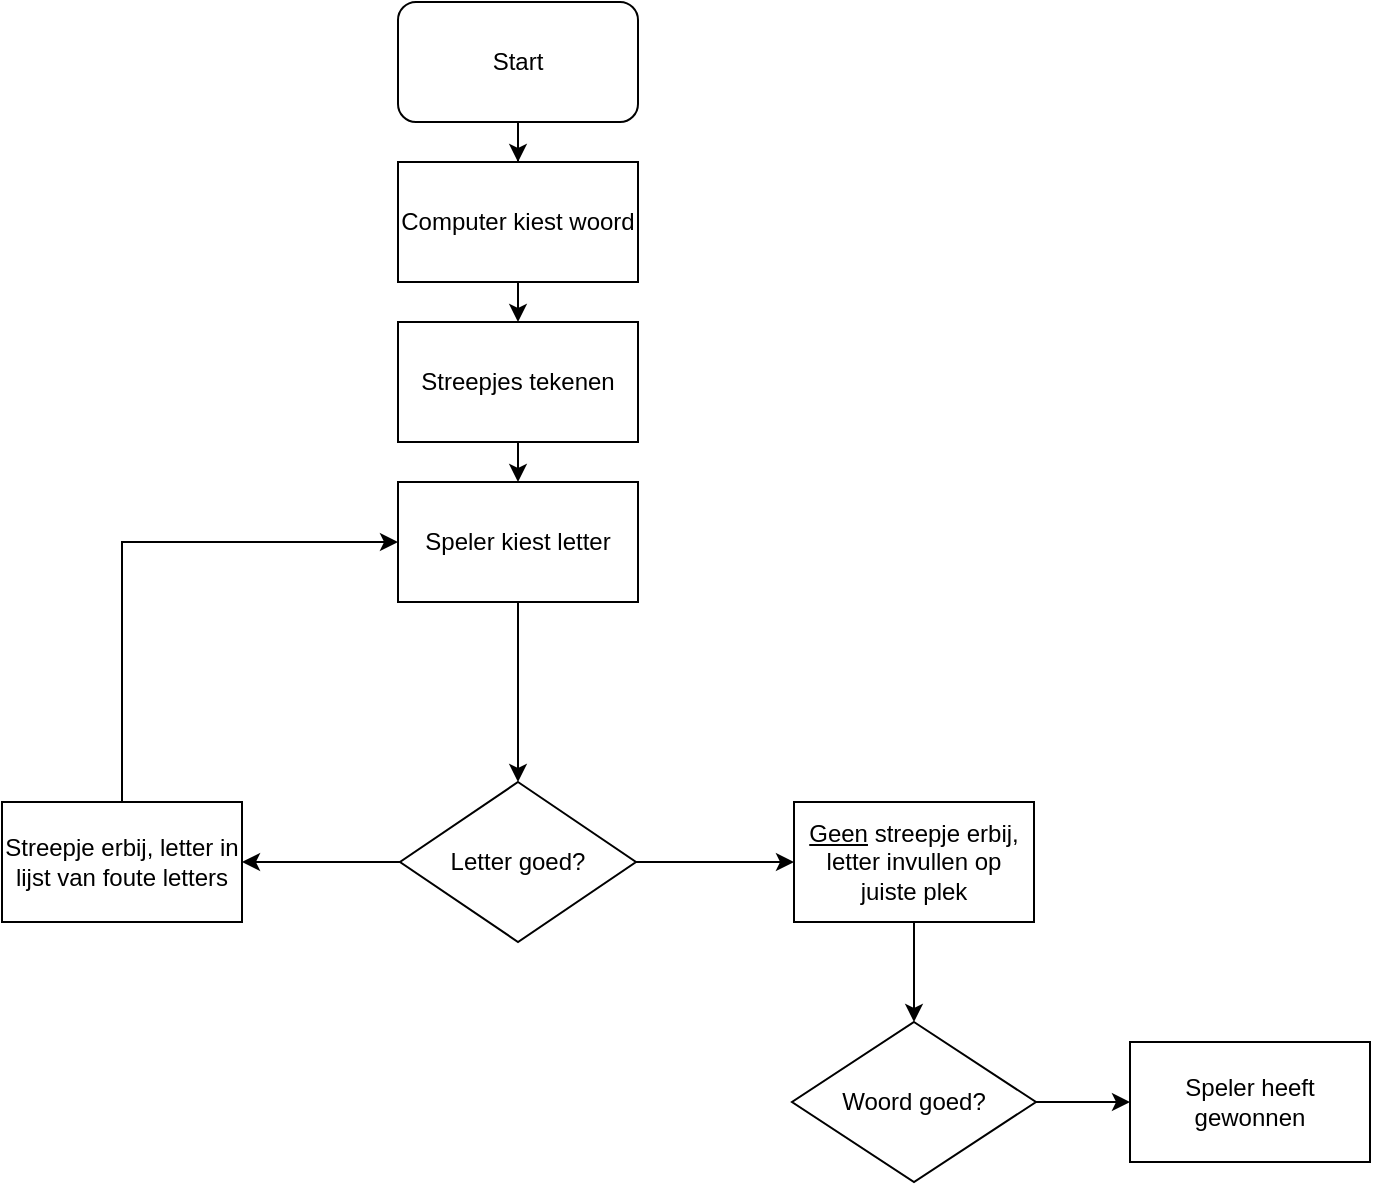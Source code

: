 <mxfile version="14.6.11" type="github">
  <diagram id="C5RBs43oDa-KdzZeNtuy" name="Page-1">
    <mxGraphModel dx="1102" dy="582" grid="1" gridSize="10" guides="1" tooltips="1" connect="1" arrows="1" fold="1" page="1" pageScale="1" pageWidth="827" pageHeight="1169" math="0" shadow="0">
      <root>
        <mxCell id="WIyWlLk6GJQsqaUBKTNV-0" />
        <mxCell id="WIyWlLk6GJQsqaUBKTNV-1" parent="WIyWlLk6GJQsqaUBKTNV-0" />
        <mxCell id="-WABiNiqANlKv5rKjxGw-8" style="edgeStyle=orthogonalEdgeStyle;rounded=0;orthogonalLoop=1;jettySize=auto;html=1;exitX=0.5;exitY=1;exitDx=0;exitDy=0;" edge="1" parent="WIyWlLk6GJQsqaUBKTNV-1" source="-WABiNiqANlKv5rKjxGw-0" target="-WABiNiqANlKv5rKjxGw-2">
          <mxGeometry relative="1" as="geometry" />
        </mxCell>
        <mxCell id="-WABiNiqANlKv5rKjxGw-0" value="Start" style="rounded=1;whiteSpace=wrap;html=1;" vertex="1" parent="WIyWlLk6GJQsqaUBKTNV-1">
          <mxGeometry x="354" y="50" width="120" height="60" as="geometry" />
        </mxCell>
        <mxCell id="-WABiNiqANlKv5rKjxGw-9" style="edgeStyle=orthogonalEdgeStyle;rounded=0;orthogonalLoop=1;jettySize=auto;html=1;exitX=0.5;exitY=1;exitDx=0;exitDy=0;entryX=0.5;entryY=0;entryDx=0;entryDy=0;" edge="1" parent="WIyWlLk6GJQsqaUBKTNV-1" source="-WABiNiqANlKv5rKjxGw-2" target="-WABiNiqANlKv5rKjxGw-3">
          <mxGeometry relative="1" as="geometry" />
        </mxCell>
        <mxCell id="-WABiNiqANlKv5rKjxGw-2" value="Computer kiest woord" style="rounded=0;whiteSpace=wrap;html=1;" vertex="1" parent="WIyWlLk6GJQsqaUBKTNV-1">
          <mxGeometry x="354" y="130" width="120" height="60" as="geometry" />
        </mxCell>
        <mxCell id="-WABiNiqANlKv5rKjxGw-10" style="edgeStyle=orthogonalEdgeStyle;rounded=0;orthogonalLoop=1;jettySize=auto;html=1;exitX=0.5;exitY=1;exitDx=0;exitDy=0;entryX=0.5;entryY=0;entryDx=0;entryDy=0;" edge="1" parent="WIyWlLk6GJQsqaUBKTNV-1" source="-WABiNiqANlKv5rKjxGw-3" target="-WABiNiqANlKv5rKjxGw-5">
          <mxGeometry relative="1" as="geometry" />
        </mxCell>
        <mxCell id="-WABiNiqANlKv5rKjxGw-3" value="Streepjes tekenen" style="rounded=0;whiteSpace=wrap;html=1;" vertex="1" parent="WIyWlLk6GJQsqaUBKTNV-1">
          <mxGeometry x="354" y="210" width="120" height="60" as="geometry" />
        </mxCell>
        <mxCell id="-WABiNiqANlKv5rKjxGw-11" style="edgeStyle=orthogonalEdgeStyle;rounded=0;orthogonalLoop=1;jettySize=auto;html=1;exitX=0.5;exitY=1;exitDx=0;exitDy=0;entryX=0.5;entryY=0;entryDx=0;entryDy=0;" edge="1" parent="WIyWlLk6GJQsqaUBKTNV-1" source="-WABiNiqANlKv5rKjxGw-5" target="-WABiNiqANlKv5rKjxGw-6">
          <mxGeometry relative="1" as="geometry" />
        </mxCell>
        <mxCell id="-WABiNiqANlKv5rKjxGw-5" value="Speler kiest letter" style="rounded=0;whiteSpace=wrap;html=1;" vertex="1" parent="WIyWlLk6GJQsqaUBKTNV-1">
          <mxGeometry x="354" y="290" width="120" height="60" as="geometry" />
        </mxCell>
        <mxCell id="-WABiNiqANlKv5rKjxGw-14" value="" style="edgeStyle=orthogonalEdgeStyle;rounded=0;orthogonalLoop=1;jettySize=auto;html=1;" edge="1" parent="WIyWlLk6GJQsqaUBKTNV-1" source="-WABiNiqANlKv5rKjxGw-6" target="-WABiNiqANlKv5rKjxGw-13">
          <mxGeometry relative="1" as="geometry" />
        </mxCell>
        <mxCell id="-WABiNiqANlKv5rKjxGw-16" value="" style="edgeStyle=orthogonalEdgeStyle;rounded=0;orthogonalLoop=1;jettySize=auto;html=1;" edge="1" parent="WIyWlLk6GJQsqaUBKTNV-1" source="-WABiNiqANlKv5rKjxGw-6" target="-WABiNiqANlKv5rKjxGw-15">
          <mxGeometry relative="1" as="geometry" />
        </mxCell>
        <mxCell id="-WABiNiqANlKv5rKjxGw-6" value="Letter goed?" style="rhombus;whiteSpace=wrap;html=1;" vertex="1" parent="WIyWlLk6GJQsqaUBKTNV-1">
          <mxGeometry x="355" y="440" width="118" height="80" as="geometry" />
        </mxCell>
        <mxCell id="-WABiNiqANlKv5rKjxGw-23" value="" style="edgeStyle=orthogonalEdgeStyle;rounded=0;orthogonalLoop=1;jettySize=auto;html=1;" edge="1" parent="WIyWlLk6GJQsqaUBKTNV-1" source="-WABiNiqANlKv5rKjxGw-13" target="-WABiNiqANlKv5rKjxGw-22">
          <mxGeometry relative="1" as="geometry" />
        </mxCell>
        <mxCell id="-WABiNiqANlKv5rKjxGw-13" value="&lt;u&gt;Geen&lt;/u&gt;&amp;nbsp;streepje erbij, letter invullen op juiste plek" style="whiteSpace=wrap;html=1;" vertex="1" parent="WIyWlLk6GJQsqaUBKTNV-1">
          <mxGeometry x="552" y="450" width="120" height="60" as="geometry" />
        </mxCell>
        <mxCell id="-WABiNiqANlKv5rKjxGw-17" style="edgeStyle=orthogonalEdgeStyle;rounded=0;orthogonalLoop=1;jettySize=auto;html=1;exitX=0.5;exitY=0;exitDx=0;exitDy=0;entryX=0;entryY=0.5;entryDx=0;entryDy=0;" edge="1" parent="WIyWlLk6GJQsqaUBKTNV-1" source="-WABiNiqANlKv5rKjxGw-15" target="-WABiNiqANlKv5rKjxGw-5">
          <mxGeometry relative="1" as="geometry" />
        </mxCell>
        <mxCell id="-WABiNiqANlKv5rKjxGw-15" value="Streepje erbij, letter in lijst van foute letters" style="whiteSpace=wrap;html=1;" vertex="1" parent="WIyWlLk6GJQsqaUBKTNV-1">
          <mxGeometry x="156" y="450" width="120" height="60" as="geometry" />
        </mxCell>
        <mxCell id="-WABiNiqANlKv5rKjxGw-25" value="" style="edgeStyle=orthogonalEdgeStyle;rounded=0;orthogonalLoop=1;jettySize=auto;html=1;" edge="1" parent="WIyWlLk6GJQsqaUBKTNV-1" source="-WABiNiqANlKv5rKjxGw-22" target="-WABiNiqANlKv5rKjxGw-24">
          <mxGeometry relative="1" as="geometry" />
        </mxCell>
        <mxCell id="-WABiNiqANlKv5rKjxGw-22" value="Woord goed?" style="rhombus;whiteSpace=wrap;html=1;" vertex="1" parent="WIyWlLk6GJQsqaUBKTNV-1">
          <mxGeometry x="551" y="560" width="122" height="80" as="geometry" />
        </mxCell>
        <mxCell id="-WABiNiqANlKv5rKjxGw-24" value="Speler heeft gewonnen" style="whiteSpace=wrap;html=1;" vertex="1" parent="WIyWlLk6GJQsqaUBKTNV-1">
          <mxGeometry x="720" y="570" width="120" height="60" as="geometry" />
        </mxCell>
      </root>
    </mxGraphModel>
  </diagram>
</mxfile>
